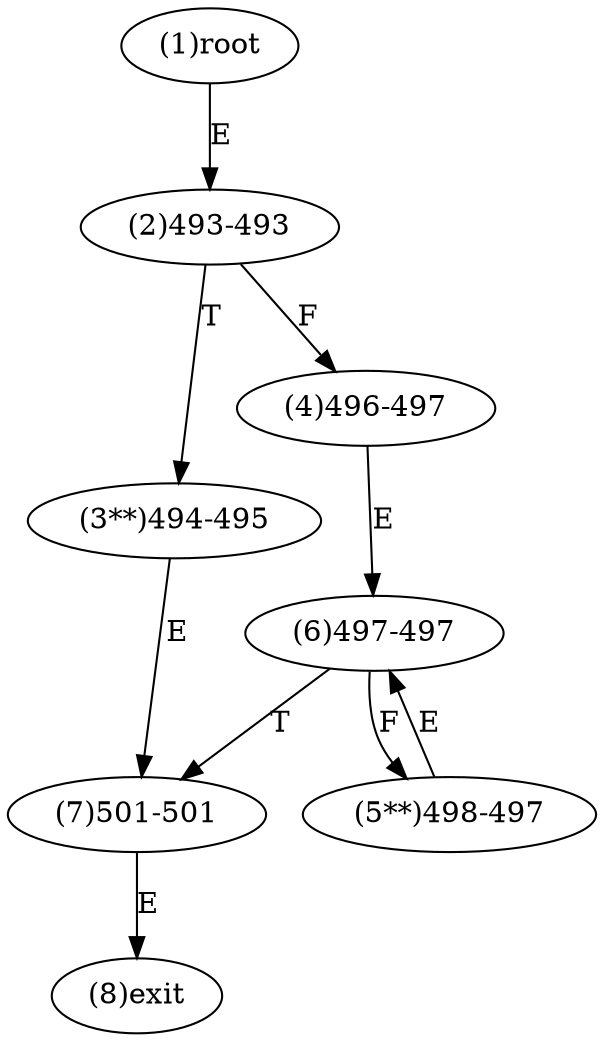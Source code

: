 digraph "" { 
1[ label="(1)root"];
2[ label="(2)493-493"];
3[ label="(3**)494-495"];
4[ label="(4)496-497"];
5[ label="(5**)498-497"];
6[ label="(6)497-497"];
7[ label="(7)501-501"];
8[ label="(8)exit"];
1->2[ label="E"];
2->4[ label="F"];
2->3[ label="T"];
3->7[ label="E"];
4->6[ label="E"];
5->6[ label="E"];
6->5[ label="F"];
6->7[ label="T"];
7->8[ label="E"];
}